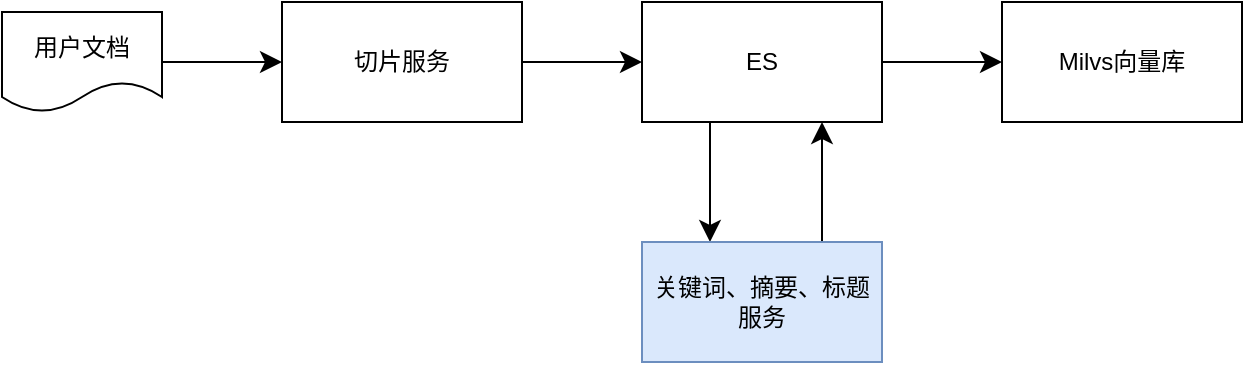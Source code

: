 <mxfile version="26.0.14">
  <diagram name="第 1 页" id="hmfWTMFw-j_lZo3avVIs">
    <mxGraphModel dx="1628" dy="1314" grid="0" gridSize="10" guides="1" tooltips="1" connect="1" arrows="1" fold="1" page="0" pageScale="1" pageWidth="827" pageHeight="1169" math="0" shadow="0">
      <root>
        <mxCell id="0" />
        <mxCell id="1" parent="0" />
        <mxCell id="NNJObCaBzUD5hOblVh25-3" style="edgeStyle=none;curved=1;rounded=0;orthogonalLoop=1;jettySize=auto;html=1;exitX=1;exitY=0.5;exitDx=0;exitDy=0;entryX=0;entryY=0.5;entryDx=0;entryDy=0;fontSize=12;startSize=8;endSize=8;" edge="1" parent="1" source="NNJObCaBzUD5hOblVh25-1" target="NNJObCaBzUD5hOblVh25-2">
          <mxGeometry relative="1" as="geometry" />
        </mxCell>
        <mxCell id="NNJObCaBzUD5hOblVh25-1" value="切片服务" style="rounded=0;whiteSpace=wrap;html=1;" vertex="1" parent="1">
          <mxGeometry x="150" y="-230" width="120" height="60" as="geometry" />
        </mxCell>
        <mxCell id="NNJObCaBzUD5hOblVh25-5" style="edgeStyle=none;curved=1;rounded=0;orthogonalLoop=1;jettySize=auto;html=1;exitX=0.5;exitY=1;exitDx=0;exitDy=0;entryX=0.5;entryY=0;entryDx=0;entryDy=0;fontSize=12;startSize=8;endSize=8;" edge="1" parent="1">
          <mxGeometry relative="1" as="geometry">
            <mxPoint x="364" y="-170" as="sourcePoint" />
            <mxPoint x="364" y="-110" as="targetPoint" />
          </mxGeometry>
        </mxCell>
        <mxCell id="NNJObCaBzUD5hOblVh25-8" style="edgeStyle=none;curved=1;rounded=0;orthogonalLoop=1;jettySize=auto;html=1;exitX=1;exitY=0.5;exitDx=0;exitDy=0;entryX=0;entryY=0.5;entryDx=0;entryDy=0;fontSize=12;startSize=8;endSize=8;" edge="1" parent="1" source="NNJObCaBzUD5hOblVh25-2" target="NNJObCaBzUD5hOblVh25-7">
          <mxGeometry relative="1" as="geometry" />
        </mxCell>
        <mxCell id="NNJObCaBzUD5hOblVh25-2" value="ES" style="rounded=0;whiteSpace=wrap;html=1;" vertex="1" parent="1">
          <mxGeometry x="330" y="-230" width="120" height="60" as="geometry" />
        </mxCell>
        <mxCell id="NNJObCaBzUD5hOblVh25-6" style="edgeStyle=none;curved=1;rounded=0;orthogonalLoop=1;jettySize=auto;html=1;exitX=0.75;exitY=0;exitDx=0;exitDy=0;entryX=0.75;entryY=1;entryDx=0;entryDy=0;fontSize=12;startSize=8;endSize=8;" edge="1" parent="1" source="NNJObCaBzUD5hOblVh25-4" target="NNJObCaBzUD5hOblVh25-2">
          <mxGeometry relative="1" as="geometry" />
        </mxCell>
        <mxCell id="NNJObCaBzUD5hOblVh25-4" value="关键词、摘要、标题服务" style="rounded=0;whiteSpace=wrap;html=1;fillColor=#dae8fc;strokeColor=#6c8ebf;" vertex="1" parent="1">
          <mxGeometry x="330" y="-110" width="120" height="60" as="geometry" />
        </mxCell>
        <mxCell id="NNJObCaBzUD5hOblVh25-7" value="Milvs向量库" style="rounded=0;whiteSpace=wrap;html=1;" vertex="1" parent="1">
          <mxGeometry x="510" y="-230" width="120" height="60" as="geometry" />
        </mxCell>
        <mxCell id="NNJObCaBzUD5hOblVh25-11" style="edgeStyle=none;curved=1;rounded=0;orthogonalLoop=1;jettySize=auto;html=1;exitX=1;exitY=0.5;exitDx=0;exitDy=0;entryX=0;entryY=0.5;entryDx=0;entryDy=0;fontSize=12;startSize=8;endSize=8;" edge="1" parent="1" source="NNJObCaBzUD5hOblVh25-10" target="NNJObCaBzUD5hOblVh25-1">
          <mxGeometry relative="1" as="geometry" />
        </mxCell>
        <mxCell id="NNJObCaBzUD5hOblVh25-10" value="用户文档" style="shape=document;whiteSpace=wrap;html=1;boundedLbl=1;" vertex="1" parent="1">
          <mxGeometry x="10" y="-225" width="80" height="50" as="geometry" />
        </mxCell>
      </root>
    </mxGraphModel>
  </diagram>
</mxfile>
